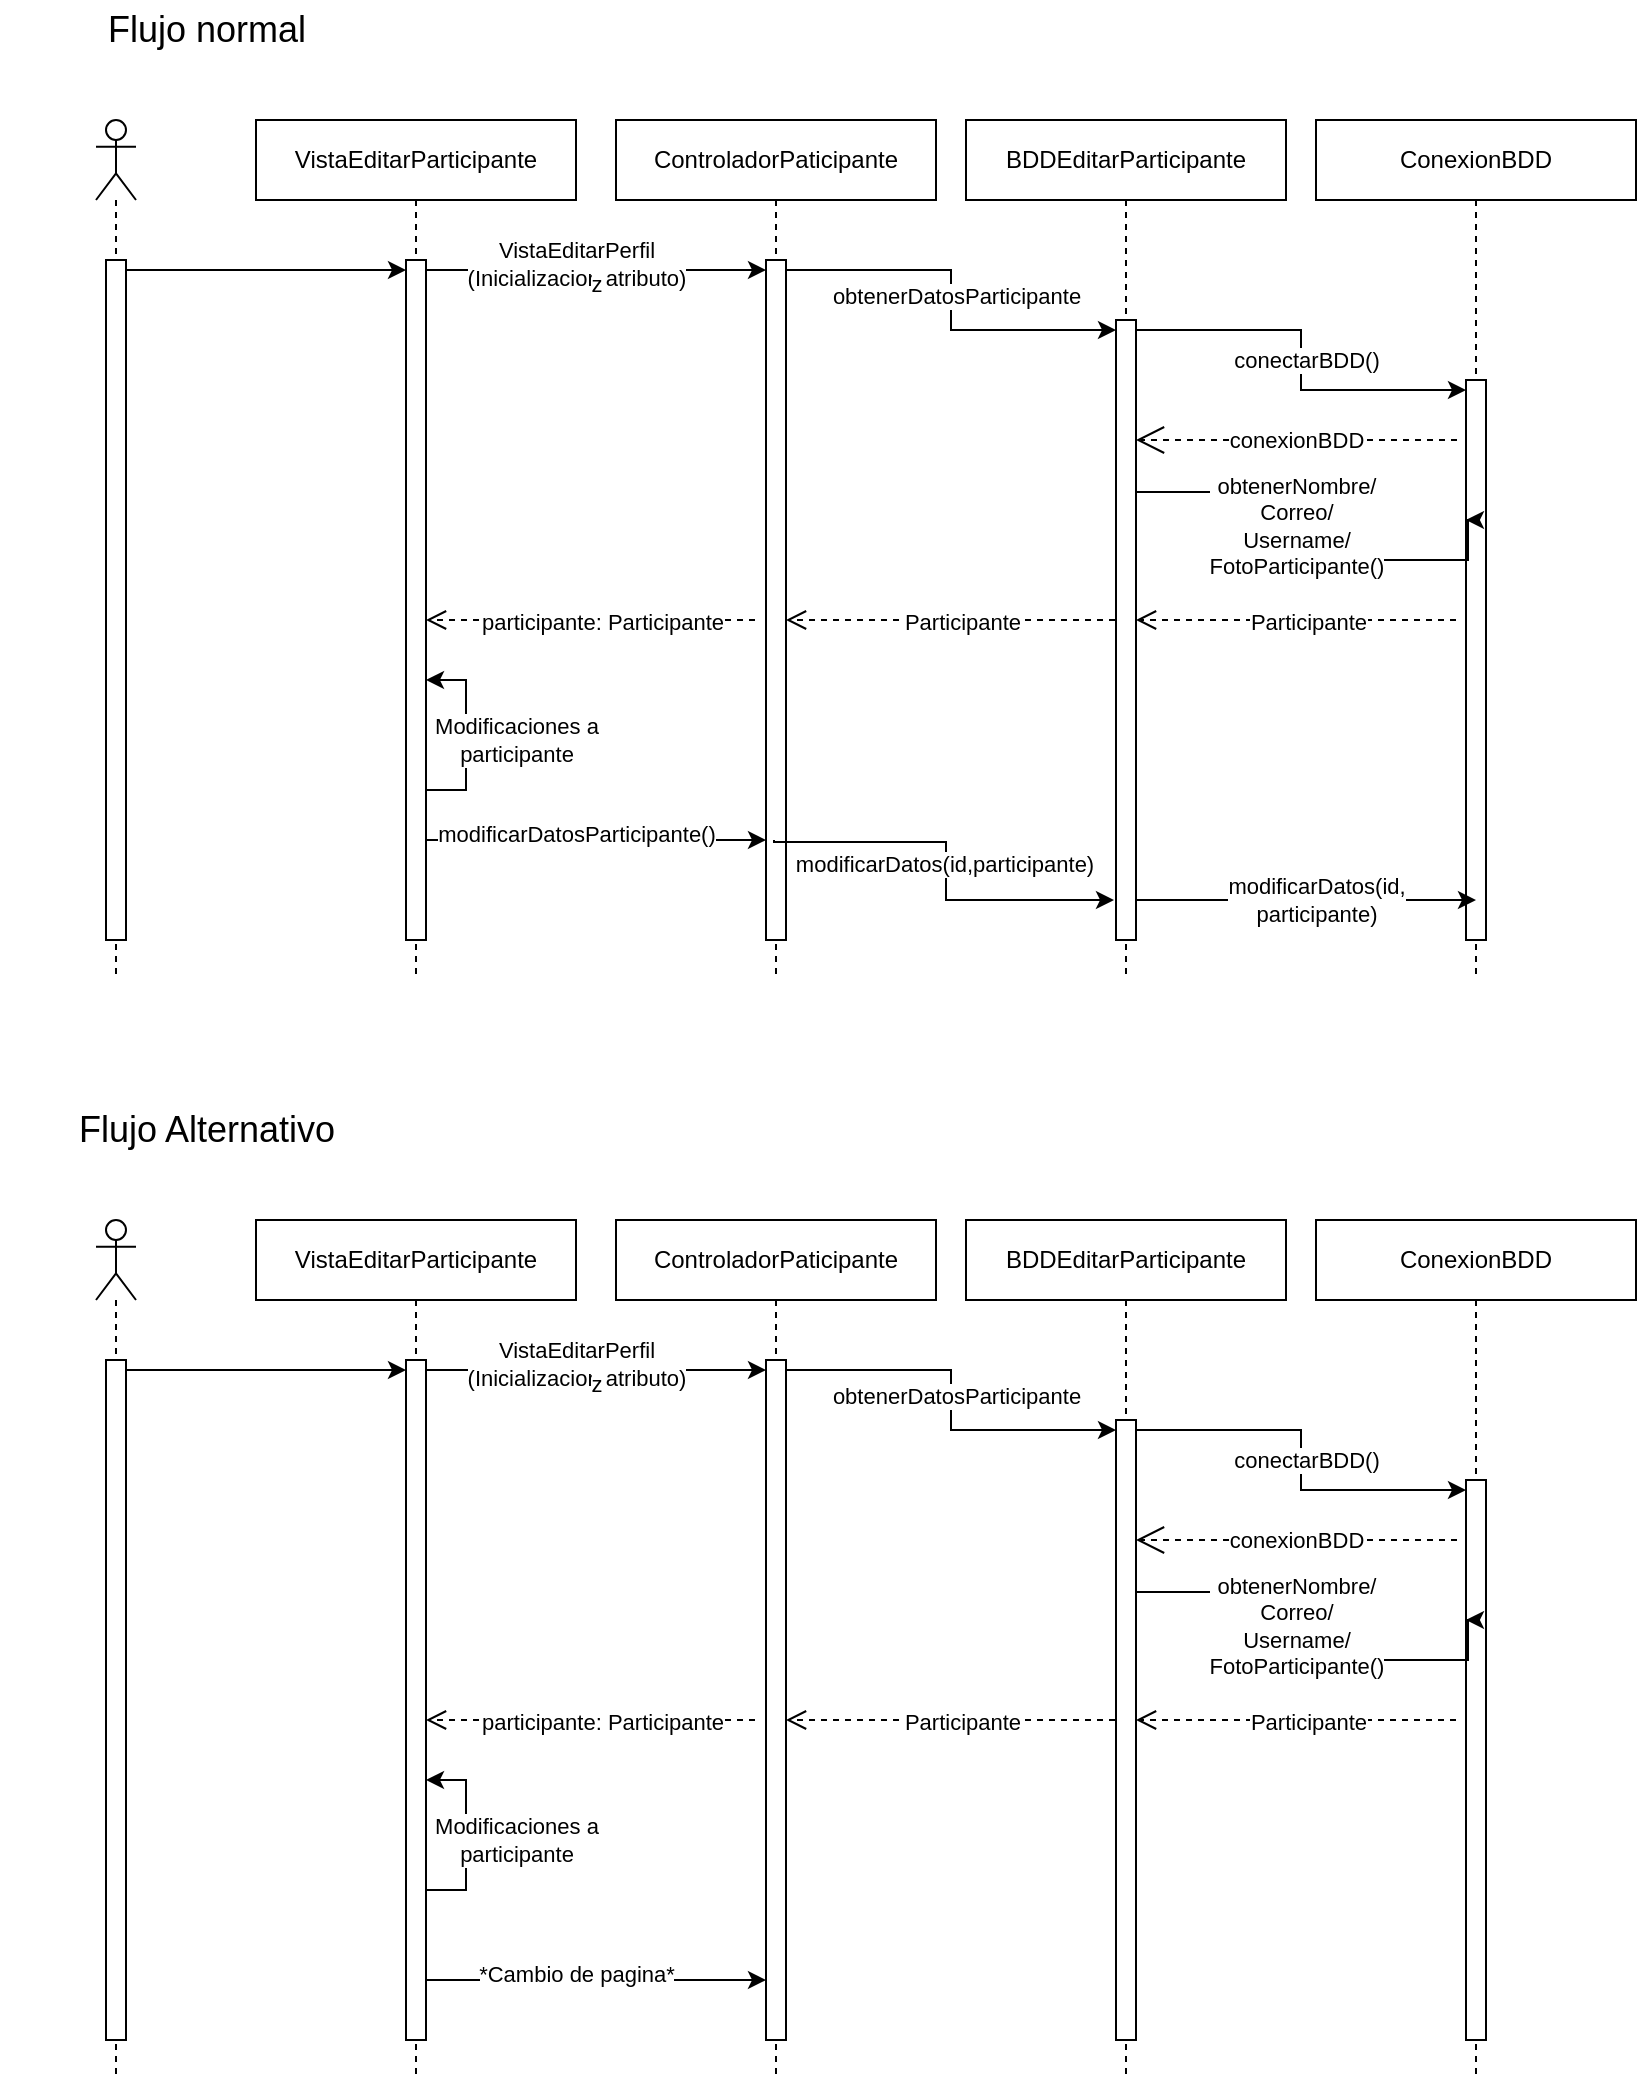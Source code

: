 <mxfile version="22.0.6" type="google">
  <diagram name="Página-1" id="rjEdgY1_8Tn5NdiMsRwh">
    <mxGraphModel grid="1" page="1" gridSize="10" guides="1" tooltips="1" connect="1" arrows="1" fold="1" pageScale="1" pageWidth="827" pageHeight="1169" math="0" shadow="0">
      <root>
        <mxCell id="0" />
        <mxCell id="1" parent="0" />
        <mxCell id="mSWZqbt-VT9xcwYAM_1T-1" value="" style="shape=umlLifeline;perimeter=lifelinePerimeter;whiteSpace=wrap;html=1;container=1;dropTarget=0;collapsible=0;recursiveResize=0;outlineConnect=0;portConstraint=eastwest;newEdgeStyle={&quot;curved&quot;:0,&quot;rounded&quot;:0};participant=umlActor;" vertex="1" parent="1">
          <mxGeometry x="-10" y="100" width="20" height="430" as="geometry" />
        </mxCell>
        <mxCell id="mSWZqbt-VT9xcwYAM_1T-2" value="" style="html=1;points=[[0,0,0,0,5],[0,1,0,0,-5],[1,0,0,0,5],[1,1,0,0,-5]];perimeter=orthogonalPerimeter;outlineConnect=0;targetShapes=umlLifeline;portConstraint=eastwest;newEdgeStyle={&quot;curved&quot;:0,&quot;rounded&quot;:0};" vertex="1" parent="mSWZqbt-VT9xcwYAM_1T-1">
          <mxGeometry x="5" y="70" width="10" height="340" as="geometry" />
        </mxCell>
        <mxCell id="mSWZqbt-VT9xcwYAM_1T-3" value="VistaEditarParticipante" style="shape=umlLifeline;perimeter=lifelinePerimeter;whiteSpace=wrap;html=1;container=1;dropTarget=0;collapsible=0;recursiveResize=0;outlineConnect=0;portConstraint=eastwest;newEdgeStyle={&quot;curved&quot;:0,&quot;rounded&quot;:0};" vertex="1" parent="1">
          <mxGeometry x="70" y="100" width="160" height="430" as="geometry" />
        </mxCell>
        <mxCell id="mSWZqbt-VT9xcwYAM_1T-56" style="edgeStyle=orthogonalEdgeStyle;rounded=0;orthogonalLoop=1;jettySize=auto;html=1;curved=0;exitX=1;exitY=1;exitDx=0;exitDy=-5;exitPerimeter=0;" edge="1" parent="mSWZqbt-VT9xcwYAM_1T-3">
          <mxGeometry relative="1" as="geometry">
            <mxPoint x="85" y="280" as="targetPoint" />
            <mxPoint x="85" y="335" as="sourcePoint" />
            <Array as="points">
              <mxPoint x="105" y="335" />
              <mxPoint x="105" y="280" />
            </Array>
          </mxGeometry>
        </mxCell>
        <mxCell id="mSWZqbt-VT9xcwYAM_1T-57" value="Modificaciones a &lt;br&gt;participante" style="edgeLabel;html=1;align=center;verticalAlign=middle;resizable=0;points=[];" connectable="0" vertex="1" parent="mSWZqbt-VT9xcwYAM_1T-56">
          <mxGeometry x="-0.053" y="2" relative="1" as="geometry">
            <mxPoint x="27" as="offset" />
          </mxGeometry>
        </mxCell>
        <mxCell id="mSWZqbt-VT9xcwYAM_1T-4" value="" style="html=1;points=[[0,0,0,0,5],[0,1,0,0,-5],[1,0,0,0,5],[1,1,0,0,-5]];perimeter=orthogonalPerimeter;outlineConnect=0;targetShapes=umlLifeline;portConstraint=eastwest;newEdgeStyle={&quot;curved&quot;:0,&quot;rounded&quot;:0};" vertex="1" parent="mSWZqbt-VT9xcwYAM_1T-3">
          <mxGeometry x="75" y="70" width="10" height="340" as="geometry" />
        </mxCell>
        <mxCell id="mSWZqbt-VT9xcwYAM_1T-5" value="ControladorPaticipante" style="shape=umlLifeline;whiteSpace=wrap;html=1;container=1;dropTarget=0;collapsible=0;recursiveResize=0;outlineConnect=0;portConstraint=eastwest;newEdgeStyle={&quot;curved&quot;:0,&quot;rounded&quot;:0};points=[[0,0,0,0,5],[0,1,0,0,-5],[1,0,0,0,5],[1,1,0,0,-5]];perimeter=rectanglePerimeter;targetShapes=umlLifeline;participant=label;" vertex="1" parent="1">
          <mxGeometry x="250" y="100" width="160" height="430" as="geometry" />
        </mxCell>
        <mxCell id="mSWZqbt-VT9xcwYAM_1T-6" value="" style="html=1;points=[[0,0,0,0,5],[0,1,0,0,-5],[1,0,0,0,5],[1,1,0,0,-5]];perimeter=orthogonalPerimeter;outlineConnect=0;targetShapes=umlLifeline;portConstraint=eastwest;newEdgeStyle={&quot;curved&quot;:0,&quot;rounded&quot;:0};" vertex="1" parent="mSWZqbt-VT9xcwYAM_1T-5">
          <mxGeometry x="75" y="70" width="10" height="340" as="geometry" />
        </mxCell>
        <mxCell id="mSWZqbt-VT9xcwYAM_1T-7" value="BDDEditarParticipante" style="shape=umlLifeline;perimeter=lifelinePerimeter;whiteSpace=wrap;html=1;container=1;dropTarget=0;collapsible=0;recursiveResize=0;outlineConnect=0;portConstraint=eastwest;newEdgeStyle={&quot;curved&quot;:0,&quot;rounded&quot;:0};" vertex="1" parent="1">
          <mxGeometry x="425" y="100" width="160" height="430" as="geometry" />
        </mxCell>
        <mxCell id="mSWZqbt-VT9xcwYAM_1T-8" value="" style="html=1;points=[[0,0,0,0,5],[0,1,0,0,-5],[1,0,0,0,5],[1,1,0,0,-5]];perimeter=orthogonalPerimeter;outlineConnect=0;targetShapes=umlLifeline;portConstraint=eastwest;newEdgeStyle={&quot;curved&quot;:0,&quot;rounded&quot;:0};" vertex="1" parent="mSWZqbt-VT9xcwYAM_1T-7">
          <mxGeometry x="75" y="100" width="10" height="310" as="geometry" />
        </mxCell>
        <mxCell id="mSWZqbt-VT9xcwYAM_1T-9" value="ConexionBDD" style="shape=umlLifeline;perimeter=lifelinePerimeter;whiteSpace=wrap;html=1;container=1;dropTarget=0;collapsible=0;recursiveResize=0;outlineConnect=0;portConstraint=eastwest;newEdgeStyle={&quot;curved&quot;:0,&quot;rounded&quot;:0};" vertex="1" parent="1">
          <mxGeometry x="600" y="100" width="160" height="430" as="geometry" />
        </mxCell>
        <mxCell id="mSWZqbt-VT9xcwYAM_1T-10" value="" style="html=1;points=[[0,0,0,0,5],[0,1,0,0,-5],[1,0,0,0,5],[1,1,0,0,-5]];perimeter=orthogonalPerimeter;outlineConnect=0;targetShapes=umlLifeline;portConstraint=eastwest;newEdgeStyle={&quot;curved&quot;:0,&quot;rounded&quot;:0};" vertex="1" parent="mSWZqbt-VT9xcwYAM_1T-9">
          <mxGeometry x="75" y="130" width="10" height="280" as="geometry" />
        </mxCell>
        <mxCell id="mSWZqbt-VT9xcwYAM_1T-11" style="edgeStyle=orthogonalEdgeStyle;rounded=0;orthogonalLoop=1;jettySize=auto;html=1;curved=0;exitX=1;exitY=0;exitDx=0;exitDy=5;exitPerimeter=0;entryX=0;entryY=0;entryDx=0;entryDy=5;entryPerimeter=0;" edge="1" parent="1" source="mSWZqbt-VT9xcwYAM_1T-4" target="mSWZqbt-VT9xcwYAM_1T-6">
          <mxGeometry relative="1" as="geometry" />
        </mxCell>
        <mxCell id="mSWZqbt-VT9xcwYAM_1T-12" value="VistaEditarPerfil&lt;br&gt;(Inicializacion atributo)" style="edgeLabel;html=1;align=center;verticalAlign=middle;resizable=0;points=[];" connectable="0" vertex="1" parent="mSWZqbt-VT9xcwYAM_1T-11">
          <mxGeometry x="0.129" y="3" relative="1" as="geometry">
            <mxPoint x="-21" as="offset" />
          </mxGeometry>
        </mxCell>
        <mxCell id="mSWZqbt-VT9xcwYAM_1T-13" style="edgeStyle=orthogonalEdgeStyle;rounded=0;orthogonalLoop=1;jettySize=auto;html=1;curved=0;exitX=1;exitY=0;exitDx=0;exitDy=5;exitPerimeter=0;entryX=0;entryY=0;entryDx=0;entryDy=5;entryPerimeter=0;" edge="1" parent="1" source="mSWZqbt-VT9xcwYAM_1T-6" target="mSWZqbt-VT9xcwYAM_1T-8">
          <mxGeometry relative="1" as="geometry" />
        </mxCell>
        <mxCell id="mSWZqbt-VT9xcwYAM_1T-53" value="obtenerDatosParticipante" style="edgeLabel;html=1;align=center;verticalAlign=middle;resizable=0;points=[];" connectable="0" vertex="1" parent="mSWZqbt-VT9xcwYAM_1T-13">
          <mxGeometry x="-0.021" y="2" relative="1" as="geometry">
            <mxPoint as="offset" />
          </mxGeometry>
        </mxCell>
        <mxCell id="mSWZqbt-VT9xcwYAM_1T-15" style="edgeStyle=orthogonalEdgeStyle;rounded=0;orthogonalLoop=1;jettySize=auto;html=1;curved=0;exitX=1;exitY=0;exitDx=0;exitDy=5;exitPerimeter=0;entryX=0;entryY=0;entryDx=0;entryDy=5;entryPerimeter=0;" edge="1" parent="1" source="mSWZqbt-VT9xcwYAM_1T-8" target="mSWZqbt-VT9xcwYAM_1T-10">
          <mxGeometry relative="1" as="geometry" />
        </mxCell>
        <mxCell id="mSWZqbt-VT9xcwYAM_1T-16" value="conectarBDD()" style="edgeLabel;html=1;align=center;verticalAlign=middle;resizable=0;points=[];" connectable="0" vertex="1" parent="mSWZqbt-VT9xcwYAM_1T-15">
          <mxGeometry x="-0.01" y="2" relative="1" as="geometry">
            <mxPoint y="1" as="offset" />
          </mxGeometry>
        </mxCell>
        <mxCell id="mSWZqbt-VT9xcwYAM_1T-17" value="conexionBDD" style="endArrow=open;endSize=12;dashed=1;html=1;rounded=0;" edge="1" parent="1" target="mSWZqbt-VT9xcwYAM_1T-8">
          <mxGeometry width="160" relative="1" as="geometry">
            <mxPoint x="670.5" y="260" as="sourcePoint" />
            <mxPoint x="500" y="260" as="targetPoint" />
          </mxGeometry>
        </mxCell>
        <mxCell id="mSWZqbt-VT9xcwYAM_1T-18" value="Participante" style="html=1;verticalAlign=bottom;endArrow=open;dashed=1;endSize=8;curved=0;rounded=0;" edge="1" parent="1">
          <mxGeometry x="-0.068" y="10" relative="1" as="geometry">
            <mxPoint x="670" y="350" as="sourcePoint" />
            <mxPoint x="510" y="350" as="targetPoint" />
            <mxPoint as="offset" />
          </mxGeometry>
        </mxCell>
        <mxCell id="mSWZqbt-VT9xcwYAM_1T-19" style="edgeStyle=orthogonalEdgeStyle;rounded=0;orthogonalLoop=1;jettySize=auto;html=1;curved=0;" edge="1" parent="1">
          <mxGeometry relative="1" as="geometry">
            <mxPoint x="510" y="285" as="sourcePoint" />
            <mxPoint x="675" y="300" as="targetPoint" />
            <Array as="points">
              <mxPoint x="510" y="286" />
              <mxPoint x="593" y="286" />
              <mxPoint x="593" y="320" />
              <mxPoint x="676" y="320" />
            </Array>
          </mxGeometry>
        </mxCell>
        <mxCell id="mSWZqbt-VT9xcwYAM_1T-52" value="obtenerNombre/&lt;br style=&quot;border-color: var(--border-color);&quot;&gt;Correo/&lt;br style=&quot;border-color: var(--border-color);&quot;&gt;Username/&lt;br style=&quot;border-color: var(--border-color);&quot;&gt;FotoParticipante()" style="edgeLabel;html=1;align=center;verticalAlign=middle;resizable=0;points=[];" connectable="0" vertex="1" parent="mSWZqbt-VT9xcwYAM_1T-19">
          <mxGeometry x="-0.095" y="-3" relative="1" as="geometry">
            <mxPoint as="offset" />
          </mxGeometry>
        </mxCell>
        <mxCell id="mSWZqbt-VT9xcwYAM_1T-21" value="Participante" style="html=1;verticalAlign=bottom;endArrow=open;dashed=1;endSize=8;curved=0;rounded=0;" edge="1" parent="1" target="mSWZqbt-VT9xcwYAM_1T-6">
          <mxGeometry x="-0.068" y="10" relative="1" as="geometry">
            <mxPoint x="499.5" y="350" as="sourcePoint" />
            <mxPoint x="340" y="350" as="targetPoint" />
            <mxPoint as="offset" />
          </mxGeometry>
        </mxCell>
        <mxCell id="mSWZqbt-VT9xcwYAM_1T-22" value="participante: Participante" style="html=1;verticalAlign=bottom;endArrow=open;dashed=1;endSize=8;curved=0;rounded=0;" edge="1" parent="1" target="mSWZqbt-VT9xcwYAM_1T-4">
          <mxGeometry x="-0.068" y="10" relative="1" as="geometry">
            <mxPoint x="319.5" y="350" as="sourcePoint" />
            <mxPoint x="160" y="350" as="targetPoint" />
            <mxPoint as="offset" />
          </mxGeometry>
        </mxCell>
        <mxCell id="mSWZqbt-VT9xcwYAM_1T-23" style="edgeStyle=orthogonalEdgeStyle;rounded=0;orthogonalLoop=1;jettySize=auto;html=1;curved=0;exitX=1;exitY=0;exitDx=0;exitDy=5;exitPerimeter=0;entryX=0;entryY=0;entryDx=0;entryDy=5;entryPerimeter=0;" edge="1" parent="1" source="mSWZqbt-VT9xcwYAM_1T-2" target="mSWZqbt-VT9xcwYAM_1T-4">
          <mxGeometry relative="1" as="geometry" />
        </mxCell>
        <mxCell id="mSWZqbt-VT9xcwYAM_1T-24" value="&lt;font style=&quot;font-size: 18px;&quot;&gt;Flujo normal&lt;/font&gt;" style="text;html=1;strokeColor=none;fillColor=none;align=center;verticalAlign=middle;whiteSpace=wrap;rounded=0;" vertex="1" parent="1">
          <mxGeometry x="-57.5" y="40" width="205" height="30" as="geometry" />
        </mxCell>
        <mxCell id="mSWZqbt-VT9xcwYAM_1T-25" value="&lt;span style=&quot;font-size: 18px;&quot;&gt;Flujo Alternativo&lt;/span&gt;" style="text;html=1;strokeColor=none;fillColor=none;align=center;verticalAlign=middle;whiteSpace=wrap;rounded=0;" vertex="1" parent="1">
          <mxGeometry x="-57.5" y="590" width="205" height="30" as="geometry" />
        </mxCell>
        <mxCell id="mSWZqbt-VT9xcwYAM_1T-58" value="z" style="edgeLabel;html=1;align=center;verticalAlign=middle;resizable=0;points=[];" connectable="0" vertex="1" parent="1">
          <mxGeometry x="240" y="182" as="geometry" />
        </mxCell>
        <mxCell id="mSWZqbt-VT9xcwYAM_1T-59" style="edgeStyle=orthogonalEdgeStyle;rounded=0;orthogonalLoop=1;jettySize=auto;html=1;curved=0;exitX=1;exitY=0;exitDx=0;exitDy=5;exitPerimeter=0;entryX=0;entryY=0;entryDx=0;entryDy=5;entryPerimeter=0;" edge="1" parent="1">
          <mxGeometry relative="1" as="geometry">
            <mxPoint x="155" y="460" as="sourcePoint" />
            <mxPoint x="325" y="460" as="targetPoint" />
          </mxGeometry>
        </mxCell>
        <mxCell id="mSWZqbt-VT9xcwYAM_1T-60" value="modificarDatosParticipante()" style="edgeLabel;html=1;align=center;verticalAlign=middle;resizable=0;points=[];" connectable="0" vertex="1" parent="mSWZqbt-VT9xcwYAM_1T-59">
          <mxGeometry x="0.129" y="3" relative="1" as="geometry">
            <mxPoint x="-21" as="offset" />
          </mxGeometry>
        </mxCell>
        <mxCell id="mSWZqbt-VT9xcwYAM_1T-69" style="edgeStyle=orthogonalEdgeStyle;rounded=0;orthogonalLoop=1;jettySize=auto;html=1;curved=0;exitX=1;exitY=0;exitDx=0;exitDy=5;exitPerimeter=0;" edge="1" parent="1">
          <mxGeometry relative="1" as="geometry">
            <mxPoint x="329" y="460" as="sourcePoint" />
            <mxPoint x="499" y="490" as="targetPoint" />
            <Array as="points">
              <mxPoint x="329" y="461" />
              <mxPoint x="415" y="461" />
              <mxPoint x="415" y="490" />
            </Array>
          </mxGeometry>
        </mxCell>
        <mxCell id="mSWZqbt-VT9xcwYAM_1T-70" value="modificarDatos(id,participante)" style="edgeLabel;html=1;align=center;verticalAlign=middle;resizable=0;points=[];" connectable="0" vertex="1" parent="mSWZqbt-VT9xcwYAM_1T-69">
          <mxGeometry x="-0.021" y="2" relative="1" as="geometry">
            <mxPoint x="-3" as="offset" />
          </mxGeometry>
        </mxCell>
        <mxCell id="mSWZqbt-VT9xcwYAM_1T-71" style="edgeStyle=orthogonalEdgeStyle;rounded=0;orthogonalLoop=1;jettySize=auto;html=1;curved=0;exitX=1;exitY=0;exitDx=0;exitDy=5;exitPerimeter=0;entryX=0;entryY=0;entryDx=0;entryDy=5;entryPerimeter=0;" edge="1" parent="1">
          <mxGeometry relative="1" as="geometry">
            <mxPoint x="510" y="490" as="sourcePoint" />
            <mxPoint x="680" y="490" as="targetPoint" />
          </mxGeometry>
        </mxCell>
        <mxCell id="mSWZqbt-VT9xcwYAM_1T-72" value="modificarDatos(id,&lt;br&gt;participante)" style="edgeLabel;html=1;align=center;verticalAlign=middle;resizable=0;points=[];" connectable="0" vertex="1" parent="mSWZqbt-VT9xcwYAM_1T-71">
          <mxGeometry x="0.129" y="3" relative="1" as="geometry">
            <mxPoint x="-6" y="3" as="offset" />
          </mxGeometry>
        </mxCell>
        <mxCell id="mSWZqbt-VT9xcwYAM_1T-139" value="" style="shape=umlLifeline;perimeter=lifelinePerimeter;whiteSpace=wrap;html=1;container=1;dropTarget=0;collapsible=0;recursiveResize=0;outlineConnect=0;portConstraint=eastwest;newEdgeStyle={&quot;curved&quot;:0,&quot;rounded&quot;:0};participant=umlActor;" vertex="1" parent="1">
          <mxGeometry x="-10" y="650" width="20" height="430" as="geometry" />
        </mxCell>
        <mxCell id="mSWZqbt-VT9xcwYAM_1T-140" value="" style="html=1;points=[[0,0,0,0,5],[0,1,0,0,-5],[1,0,0,0,5],[1,1,0,0,-5]];perimeter=orthogonalPerimeter;outlineConnect=0;targetShapes=umlLifeline;portConstraint=eastwest;newEdgeStyle={&quot;curved&quot;:0,&quot;rounded&quot;:0};" vertex="1" parent="mSWZqbt-VT9xcwYAM_1T-139">
          <mxGeometry x="5" y="70" width="10" height="340" as="geometry" />
        </mxCell>
        <mxCell id="mSWZqbt-VT9xcwYAM_1T-141" value="VistaEditarParticipante" style="shape=umlLifeline;perimeter=lifelinePerimeter;whiteSpace=wrap;html=1;container=1;dropTarget=0;collapsible=0;recursiveResize=0;outlineConnect=0;portConstraint=eastwest;newEdgeStyle={&quot;curved&quot;:0,&quot;rounded&quot;:0};" vertex="1" parent="1">
          <mxGeometry x="70" y="650" width="160" height="430" as="geometry" />
        </mxCell>
        <mxCell id="mSWZqbt-VT9xcwYAM_1T-142" style="edgeStyle=orthogonalEdgeStyle;rounded=0;orthogonalLoop=1;jettySize=auto;html=1;curved=0;exitX=1;exitY=1;exitDx=0;exitDy=-5;exitPerimeter=0;" edge="1" parent="mSWZqbt-VT9xcwYAM_1T-141">
          <mxGeometry relative="1" as="geometry">
            <mxPoint x="85" y="280" as="targetPoint" />
            <mxPoint x="85" y="335" as="sourcePoint" />
            <Array as="points">
              <mxPoint x="105" y="335" />
              <mxPoint x="105" y="280" />
            </Array>
          </mxGeometry>
        </mxCell>
        <mxCell id="mSWZqbt-VT9xcwYAM_1T-143" value="Modificaciones a &lt;br&gt;participante" style="edgeLabel;html=1;align=center;verticalAlign=middle;resizable=0;points=[];" connectable="0" vertex="1" parent="mSWZqbt-VT9xcwYAM_1T-142">
          <mxGeometry x="-0.053" y="2" relative="1" as="geometry">
            <mxPoint x="27" as="offset" />
          </mxGeometry>
        </mxCell>
        <mxCell id="mSWZqbt-VT9xcwYAM_1T-144" value="" style="html=1;points=[[0,0,0,0,5],[0,1,0,0,-5],[1,0,0,0,5],[1,1,0,0,-5]];perimeter=orthogonalPerimeter;outlineConnect=0;targetShapes=umlLifeline;portConstraint=eastwest;newEdgeStyle={&quot;curved&quot;:0,&quot;rounded&quot;:0};" vertex="1" parent="mSWZqbt-VT9xcwYAM_1T-141">
          <mxGeometry x="75" y="70" width="10" height="340" as="geometry" />
        </mxCell>
        <mxCell id="mSWZqbt-VT9xcwYAM_1T-145" value="ControladorPaticipante" style="shape=umlLifeline;whiteSpace=wrap;html=1;container=1;dropTarget=0;collapsible=0;recursiveResize=0;outlineConnect=0;portConstraint=eastwest;newEdgeStyle={&quot;curved&quot;:0,&quot;rounded&quot;:0};points=[[0,0,0,0,5],[0,1,0,0,-5],[1,0,0,0,5],[1,1,0,0,-5]];perimeter=rectanglePerimeter;targetShapes=umlLifeline;participant=label;" vertex="1" parent="1">
          <mxGeometry x="250" y="650" width="160" height="430" as="geometry" />
        </mxCell>
        <mxCell id="mSWZqbt-VT9xcwYAM_1T-146" value="" style="html=1;points=[[0,0,0,0,5],[0,1,0,0,-5],[1,0,0,0,5],[1,1,0,0,-5]];perimeter=orthogonalPerimeter;outlineConnect=0;targetShapes=umlLifeline;portConstraint=eastwest;newEdgeStyle={&quot;curved&quot;:0,&quot;rounded&quot;:0};" vertex="1" parent="mSWZqbt-VT9xcwYAM_1T-145">
          <mxGeometry x="75" y="70" width="10" height="340" as="geometry" />
        </mxCell>
        <mxCell id="mSWZqbt-VT9xcwYAM_1T-147" value="BDDEditarParticipante" style="shape=umlLifeline;perimeter=lifelinePerimeter;whiteSpace=wrap;html=1;container=1;dropTarget=0;collapsible=0;recursiveResize=0;outlineConnect=0;portConstraint=eastwest;newEdgeStyle={&quot;curved&quot;:0,&quot;rounded&quot;:0};" vertex="1" parent="1">
          <mxGeometry x="425" y="650" width="160" height="430" as="geometry" />
        </mxCell>
        <mxCell id="mSWZqbt-VT9xcwYAM_1T-148" value="" style="html=1;points=[[0,0,0,0,5],[0,1,0,0,-5],[1,0,0,0,5],[1,1,0,0,-5]];perimeter=orthogonalPerimeter;outlineConnect=0;targetShapes=umlLifeline;portConstraint=eastwest;newEdgeStyle={&quot;curved&quot;:0,&quot;rounded&quot;:0};" vertex="1" parent="mSWZqbt-VT9xcwYAM_1T-147">
          <mxGeometry x="75" y="100" width="10" height="310" as="geometry" />
        </mxCell>
        <mxCell id="mSWZqbt-VT9xcwYAM_1T-149" value="ConexionBDD" style="shape=umlLifeline;perimeter=lifelinePerimeter;whiteSpace=wrap;html=1;container=1;dropTarget=0;collapsible=0;recursiveResize=0;outlineConnect=0;portConstraint=eastwest;newEdgeStyle={&quot;curved&quot;:0,&quot;rounded&quot;:0};" vertex="1" parent="1">
          <mxGeometry x="600" y="650" width="160" height="430" as="geometry" />
        </mxCell>
        <mxCell id="mSWZqbt-VT9xcwYAM_1T-150" value="" style="html=1;points=[[0,0,0,0,5],[0,1,0,0,-5],[1,0,0,0,5],[1,1,0,0,-5]];perimeter=orthogonalPerimeter;outlineConnect=0;targetShapes=umlLifeline;portConstraint=eastwest;newEdgeStyle={&quot;curved&quot;:0,&quot;rounded&quot;:0};" vertex="1" parent="mSWZqbt-VT9xcwYAM_1T-149">
          <mxGeometry x="75" y="130" width="10" height="280" as="geometry" />
        </mxCell>
        <mxCell id="mSWZqbt-VT9xcwYAM_1T-151" style="edgeStyle=orthogonalEdgeStyle;rounded=0;orthogonalLoop=1;jettySize=auto;html=1;curved=0;exitX=1;exitY=0;exitDx=0;exitDy=5;exitPerimeter=0;entryX=0;entryY=0;entryDx=0;entryDy=5;entryPerimeter=0;" edge="1" parent="1" source="mSWZqbt-VT9xcwYAM_1T-144" target="mSWZqbt-VT9xcwYAM_1T-146">
          <mxGeometry relative="1" as="geometry" />
        </mxCell>
        <mxCell id="mSWZqbt-VT9xcwYAM_1T-152" value="VistaEditarPerfil&lt;br&gt;(Inicializacion atributo)" style="edgeLabel;html=1;align=center;verticalAlign=middle;resizable=0;points=[];" connectable="0" vertex="1" parent="mSWZqbt-VT9xcwYAM_1T-151">
          <mxGeometry x="0.129" y="3" relative="1" as="geometry">
            <mxPoint x="-21" as="offset" />
          </mxGeometry>
        </mxCell>
        <mxCell id="mSWZqbt-VT9xcwYAM_1T-153" style="edgeStyle=orthogonalEdgeStyle;rounded=0;orthogonalLoop=1;jettySize=auto;html=1;curved=0;exitX=1;exitY=0;exitDx=0;exitDy=5;exitPerimeter=0;entryX=0;entryY=0;entryDx=0;entryDy=5;entryPerimeter=0;" edge="1" parent="1" source="mSWZqbt-VT9xcwYAM_1T-146" target="mSWZqbt-VT9xcwYAM_1T-148">
          <mxGeometry relative="1" as="geometry" />
        </mxCell>
        <mxCell id="mSWZqbt-VT9xcwYAM_1T-154" value="obtenerDatosParticipante" style="edgeLabel;html=1;align=center;verticalAlign=middle;resizable=0;points=[];" connectable="0" vertex="1" parent="mSWZqbt-VT9xcwYAM_1T-153">
          <mxGeometry x="-0.021" y="2" relative="1" as="geometry">
            <mxPoint as="offset" />
          </mxGeometry>
        </mxCell>
        <mxCell id="mSWZqbt-VT9xcwYAM_1T-155" style="edgeStyle=orthogonalEdgeStyle;rounded=0;orthogonalLoop=1;jettySize=auto;html=1;curved=0;exitX=1;exitY=0;exitDx=0;exitDy=5;exitPerimeter=0;entryX=0;entryY=0;entryDx=0;entryDy=5;entryPerimeter=0;" edge="1" parent="1" source="mSWZqbt-VT9xcwYAM_1T-148" target="mSWZqbt-VT9xcwYAM_1T-150">
          <mxGeometry relative="1" as="geometry" />
        </mxCell>
        <mxCell id="mSWZqbt-VT9xcwYAM_1T-156" value="conectarBDD()" style="edgeLabel;html=1;align=center;verticalAlign=middle;resizable=0;points=[];" connectable="0" vertex="1" parent="mSWZqbt-VT9xcwYAM_1T-155">
          <mxGeometry x="-0.01" y="2" relative="1" as="geometry">
            <mxPoint y="1" as="offset" />
          </mxGeometry>
        </mxCell>
        <mxCell id="mSWZqbt-VT9xcwYAM_1T-157" value="conexionBDD" style="endArrow=open;endSize=12;dashed=1;html=1;rounded=0;" edge="1" parent="1" target="mSWZqbt-VT9xcwYAM_1T-148">
          <mxGeometry width="160" relative="1" as="geometry">
            <mxPoint x="670.5" y="810" as="sourcePoint" />
            <mxPoint x="500" y="810" as="targetPoint" />
          </mxGeometry>
        </mxCell>
        <mxCell id="mSWZqbt-VT9xcwYAM_1T-158" value="Participante" style="html=1;verticalAlign=bottom;endArrow=open;dashed=1;endSize=8;curved=0;rounded=0;" edge="1" parent="1">
          <mxGeometry x="-0.068" y="10" relative="1" as="geometry">
            <mxPoint x="670" y="900" as="sourcePoint" />
            <mxPoint x="510" y="900" as="targetPoint" />
            <mxPoint as="offset" />
          </mxGeometry>
        </mxCell>
        <mxCell id="mSWZqbt-VT9xcwYAM_1T-159" style="edgeStyle=orthogonalEdgeStyle;rounded=0;orthogonalLoop=1;jettySize=auto;html=1;curved=0;" edge="1" parent="1">
          <mxGeometry relative="1" as="geometry">
            <mxPoint x="510" y="835" as="sourcePoint" />
            <mxPoint x="675" y="850" as="targetPoint" />
            <Array as="points">
              <mxPoint x="510" y="836" />
              <mxPoint x="593" y="836" />
              <mxPoint x="593" y="870" />
              <mxPoint x="676" y="870" />
            </Array>
          </mxGeometry>
        </mxCell>
        <mxCell id="mSWZqbt-VT9xcwYAM_1T-160" value="obtenerNombre/&lt;br style=&quot;border-color: var(--border-color);&quot;&gt;Correo/&lt;br style=&quot;border-color: var(--border-color);&quot;&gt;Username/&lt;br style=&quot;border-color: var(--border-color);&quot;&gt;FotoParticipante()" style="edgeLabel;html=1;align=center;verticalAlign=middle;resizable=0;points=[];" connectable="0" vertex="1" parent="mSWZqbt-VT9xcwYAM_1T-159">
          <mxGeometry x="-0.095" y="-3" relative="1" as="geometry">
            <mxPoint as="offset" />
          </mxGeometry>
        </mxCell>
        <mxCell id="mSWZqbt-VT9xcwYAM_1T-161" value="Participante" style="html=1;verticalAlign=bottom;endArrow=open;dashed=1;endSize=8;curved=0;rounded=0;" edge="1" parent="1" target="mSWZqbt-VT9xcwYAM_1T-146">
          <mxGeometry x="-0.068" y="10" relative="1" as="geometry">
            <mxPoint x="499.5" y="900" as="sourcePoint" />
            <mxPoint x="340" y="900" as="targetPoint" />
            <mxPoint as="offset" />
          </mxGeometry>
        </mxCell>
        <mxCell id="mSWZqbt-VT9xcwYAM_1T-162" value="participante: Participante" style="html=1;verticalAlign=bottom;endArrow=open;dashed=1;endSize=8;curved=0;rounded=0;" edge="1" parent="1" target="mSWZqbt-VT9xcwYAM_1T-144">
          <mxGeometry x="-0.068" y="10" relative="1" as="geometry">
            <mxPoint x="319.5" y="900" as="sourcePoint" />
            <mxPoint x="160" y="900" as="targetPoint" />
            <mxPoint as="offset" />
          </mxGeometry>
        </mxCell>
        <mxCell id="mSWZqbt-VT9xcwYAM_1T-163" style="edgeStyle=orthogonalEdgeStyle;rounded=0;orthogonalLoop=1;jettySize=auto;html=1;curved=0;exitX=1;exitY=0;exitDx=0;exitDy=5;exitPerimeter=0;entryX=0;entryY=0;entryDx=0;entryDy=5;entryPerimeter=0;" edge="1" parent="1" source="mSWZqbt-VT9xcwYAM_1T-140" target="mSWZqbt-VT9xcwYAM_1T-144">
          <mxGeometry relative="1" as="geometry" />
        </mxCell>
        <mxCell id="mSWZqbt-VT9xcwYAM_1T-164" value="z" style="edgeLabel;html=1;align=center;verticalAlign=middle;resizable=0;points=[];" connectable="0" vertex="1" parent="1">
          <mxGeometry x="240" y="732" as="geometry" />
        </mxCell>
        <mxCell id="mSWZqbt-VT9xcwYAM_1T-165" style="edgeStyle=orthogonalEdgeStyle;rounded=0;orthogonalLoop=1;jettySize=auto;html=1;curved=0;exitX=1;exitY=0;exitDx=0;exitDy=5;exitPerimeter=0;entryX=0;entryY=0;entryDx=0;entryDy=5;entryPerimeter=0;" edge="1" parent="1">
          <mxGeometry relative="1" as="geometry">
            <mxPoint x="155" y="1030" as="sourcePoint" />
            <mxPoint x="325" y="1030" as="targetPoint" />
          </mxGeometry>
        </mxCell>
        <mxCell id="mSWZqbt-VT9xcwYAM_1T-166" value="*Cambio de pagina*" style="edgeLabel;html=1;align=center;verticalAlign=middle;resizable=0;points=[];" connectable="0" vertex="1" parent="mSWZqbt-VT9xcwYAM_1T-165">
          <mxGeometry x="0.129" y="3" relative="1" as="geometry">
            <mxPoint x="-21" as="offset" />
          </mxGeometry>
        </mxCell>
      </root>
    </mxGraphModel>
  </diagram>
</mxfile>
